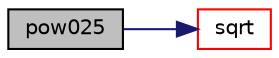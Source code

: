 digraph "pow025"
{
  bgcolor="transparent";
  edge [fontname="Helvetica",fontsize="10",labelfontname="Helvetica",labelfontsize="10"];
  node [fontname="Helvetica",fontsize="10",shape=record];
  rankdir="LR";
  Node54577 [label="pow025",height=0.2,width=0.4,color="black", fillcolor="grey75", style="filled", fontcolor="black"];
  Node54577 -> Node54578 [color="midnightblue",fontsize="10",style="solid",fontname="Helvetica"];
  Node54578 [label="sqrt",height=0.2,width=0.4,color="red",URL="$a21851.html#a8616bd62eebf2342a80222fecb1bda71"];
}
